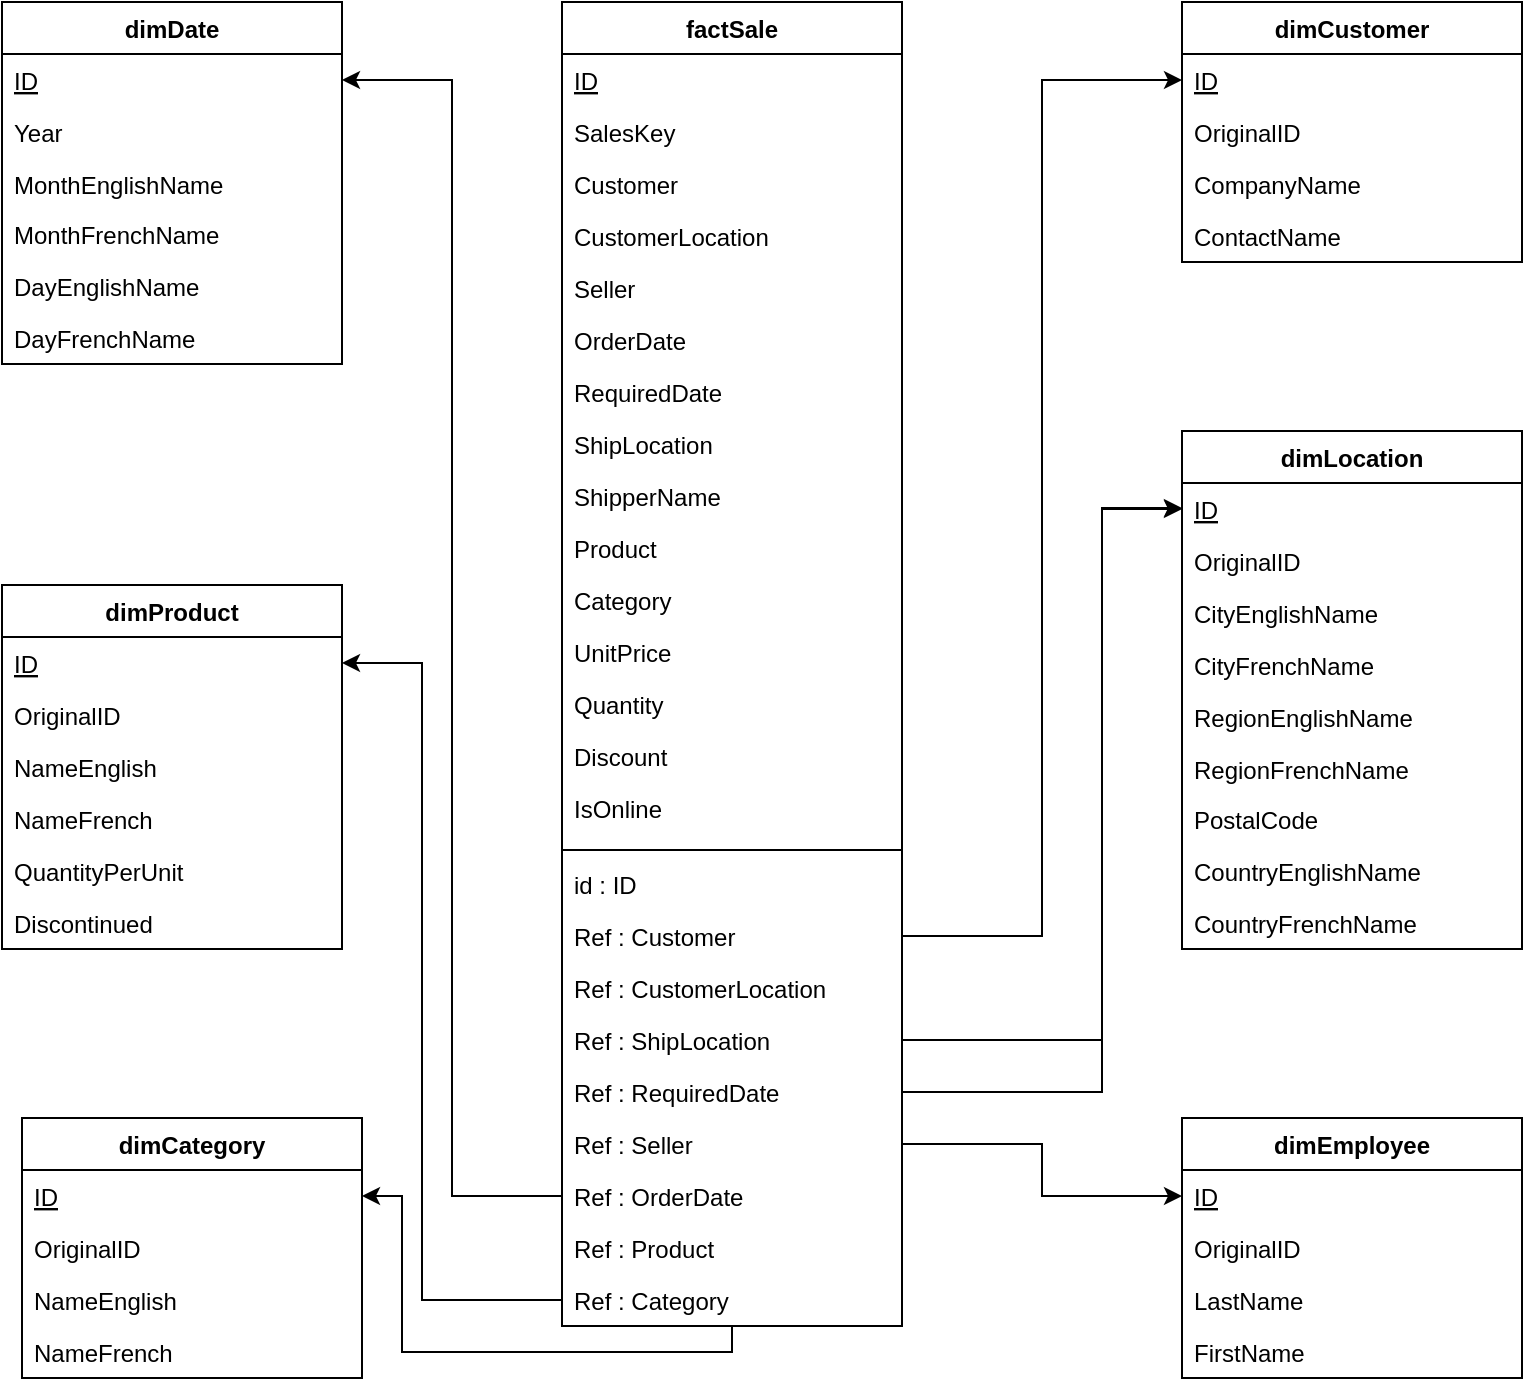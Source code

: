 <mxfile version="20.8.3" type="device"><diagram id="AgbW3ifsxQ3AxNsqvrYq" name="Page-1"><mxGraphModel dx="2331" dy="729" grid="1" gridSize="10" guides="1" tooltips="1" connect="1" arrows="1" fold="1" page="1" pageScale="1" pageWidth="850" pageHeight="1100" math="0" shadow="0"><root><mxCell id="0"/><mxCell id="1" parent="0"/><mxCell id="YAbHm8ADNHYQ8eFQnh-X-140" value="factSale" style="swimlane;fontStyle=1;align=center;verticalAlign=top;childLayout=stackLayout;horizontal=1;startSize=26;horizontalStack=0;resizeParent=1;resizeParentMax=0;resizeLast=0;collapsible=1;marginBottom=0;strokeColor=default;fillColor=#FFFFFF;" parent="1" vertex="1"><mxGeometry x="-510" y="70" width="170" height="662" as="geometry"/></mxCell><mxCell id="YAbHm8ADNHYQ8eFQnh-X-141" value="ID" style="text;strokeColor=none;fillColor=none;align=left;verticalAlign=top;spacingLeft=4;spacingRight=4;overflow=hidden;rotatable=0;points=[[0,0.5],[1,0.5]];portConstraint=eastwest;fontStyle=4" parent="YAbHm8ADNHYQ8eFQnh-X-140" vertex="1"><mxGeometry y="26" width="170" height="26" as="geometry"/></mxCell><mxCell id="YAbHm8ADNHYQ8eFQnh-X-142" value="SalesKey" style="text;strokeColor=none;fillColor=none;align=left;verticalAlign=top;spacingLeft=4;spacingRight=4;overflow=hidden;rotatable=0;points=[[0,0.5],[1,0.5]];portConstraint=eastwest;" parent="YAbHm8ADNHYQ8eFQnh-X-140" vertex="1"><mxGeometry y="52" width="170" height="26" as="geometry"/></mxCell><mxCell id="YAbHm8ADNHYQ8eFQnh-X-143" value="Customer" style="text;strokeColor=none;fillColor=none;align=left;verticalAlign=top;spacingLeft=4;spacingRight=4;overflow=hidden;rotatable=0;points=[[0,0.5],[1,0.5]];portConstraint=eastwest;" parent="YAbHm8ADNHYQ8eFQnh-X-140" vertex="1"><mxGeometry y="78" width="170" height="26" as="geometry"/></mxCell><mxCell id="YAbHm8ADNHYQ8eFQnh-X-144" value="CustomerLocation" style="text;strokeColor=none;fillColor=none;align=left;verticalAlign=top;spacingLeft=4;spacingRight=4;overflow=hidden;rotatable=0;points=[[0,0.5],[1,0.5]];portConstraint=eastwest;" parent="YAbHm8ADNHYQ8eFQnh-X-140" vertex="1"><mxGeometry y="104" width="170" height="26" as="geometry"/></mxCell><mxCell id="YAbHm8ADNHYQ8eFQnh-X-155" value="Seller" style="text;strokeColor=none;fillColor=none;align=left;verticalAlign=top;spacingLeft=4;spacingRight=4;overflow=hidden;rotatable=0;points=[[0,0.5],[1,0.5]];portConstraint=eastwest;" parent="YAbHm8ADNHYQ8eFQnh-X-140" vertex="1"><mxGeometry y="130" width="170" height="26" as="geometry"/></mxCell><mxCell id="YAbHm8ADNHYQ8eFQnh-X-154" value="OrderDate" style="text;strokeColor=none;fillColor=none;align=left;verticalAlign=top;spacingLeft=4;spacingRight=4;overflow=hidden;rotatable=0;points=[[0,0.5],[1,0.5]];portConstraint=eastwest;" parent="YAbHm8ADNHYQ8eFQnh-X-140" vertex="1"><mxGeometry y="156" width="170" height="26" as="geometry"/></mxCell><mxCell id="YAbHm8ADNHYQ8eFQnh-X-153" value="RequiredDate" style="text;strokeColor=none;fillColor=none;align=left;verticalAlign=top;spacingLeft=4;spacingRight=4;overflow=hidden;rotatable=0;points=[[0,0.5],[1,0.5]];portConstraint=eastwest;" parent="YAbHm8ADNHYQ8eFQnh-X-140" vertex="1"><mxGeometry y="182" width="170" height="26" as="geometry"/></mxCell><mxCell id="YAbHm8ADNHYQ8eFQnh-X-152" value="ShipLocation" style="text;strokeColor=none;fillColor=none;align=left;verticalAlign=top;spacingLeft=4;spacingRight=4;overflow=hidden;rotatable=0;points=[[0,0.5],[1,0.5]];portConstraint=eastwest;" parent="YAbHm8ADNHYQ8eFQnh-X-140" vertex="1"><mxGeometry y="208" width="170" height="26" as="geometry"/></mxCell><mxCell id="YAbHm8ADNHYQ8eFQnh-X-151" value="ShipperName" style="text;strokeColor=none;fillColor=none;align=left;verticalAlign=top;spacingLeft=4;spacingRight=4;overflow=hidden;rotatable=0;points=[[0,0.5],[1,0.5]];portConstraint=eastwest;" parent="YAbHm8ADNHYQ8eFQnh-X-140" vertex="1"><mxGeometry y="234" width="170" height="26" as="geometry"/></mxCell><mxCell id="YAbHm8ADNHYQ8eFQnh-X-149" value="Product" style="text;strokeColor=none;fillColor=none;align=left;verticalAlign=top;spacingLeft=4;spacingRight=4;overflow=hidden;rotatable=0;points=[[0,0.5],[1,0.5]];portConstraint=eastwest;" parent="YAbHm8ADNHYQ8eFQnh-X-140" vertex="1"><mxGeometry y="260" width="170" height="26" as="geometry"/></mxCell><mxCell id="YAbHm8ADNHYQ8eFQnh-X-148" value="Category" style="text;strokeColor=none;fillColor=none;align=left;verticalAlign=top;spacingLeft=4;spacingRight=4;overflow=hidden;rotatable=0;points=[[0,0.5],[1,0.5]];portConstraint=eastwest;" parent="YAbHm8ADNHYQ8eFQnh-X-140" vertex="1"><mxGeometry y="286" width="170" height="26" as="geometry"/></mxCell><mxCell id="YAbHm8ADNHYQ8eFQnh-X-147" value="UnitPrice" style="text;strokeColor=none;fillColor=none;align=left;verticalAlign=top;spacingLeft=4;spacingRight=4;overflow=hidden;rotatable=0;points=[[0,0.5],[1,0.5]];portConstraint=eastwest;" parent="YAbHm8ADNHYQ8eFQnh-X-140" vertex="1"><mxGeometry y="312" width="170" height="26" as="geometry"/></mxCell><mxCell id="YAbHm8ADNHYQ8eFQnh-X-146" value="Quantity" style="text;strokeColor=none;fillColor=none;align=left;verticalAlign=top;spacingLeft=4;spacingRight=4;overflow=hidden;rotatable=0;points=[[0,0.5],[1,0.5]];portConstraint=eastwest;" parent="YAbHm8ADNHYQ8eFQnh-X-140" vertex="1"><mxGeometry y="338" width="170" height="26" as="geometry"/></mxCell><mxCell id="YAbHm8ADNHYQ8eFQnh-X-145" value="Discount" style="text;strokeColor=none;fillColor=none;align=left;verticalAlign=top;spacingLeft=4;spacingRight=4;overflow=hidden;rotatable=0;points=[[0,0.5],[1,0.5]];portConstraint=eastwest;" parent="YAbHm8ADNHYQ8eFQnh-X-140" vertex="1"><mxGeometry y="364" width="170" height="26" as="geometry"/></mxCell><mxCell id="YAbHm8ADNHYQ8eFQnh-X-156" value="IsOnline" style="text;strokeColor=none;fillColor=none;align=left;verticalAlign=top;spacingLeft=4;spacingRight=4;overflow=hidden;rotatable=0;points=[[0,0.5],[1,0.5]];portConstraint=eastwest;" parent="YAbHm8ADNHYQ8eFQnh-X-140" vertex="1"><mxGeometry y="390" width="170" height="30" as="geometry"/></mxCell><mxCell id="YAbHm8ADNHYQ8eFQnh-X-157" value="" style="line;strokeWidth=1;fillColor=none;align=left;verticalAlign=middle;spacingTop=-1;spacingLeft=3;spacingRight=3;rotatable=0;labelPosition=right;points=[];portConstraint=eastwest;strokeColor=inherit;" parent="YAbHm8ADNHYQ8eFQnh-X-140" vertex="1"><mxGeometry y="420" width="170" height="8" as="geometry"/></mxCell><mxCell id="YAbHm8ADNHYQ8eFQnh-X-158" value="id : ID " style="text;strokeColor=none;fillColor=none;align=left;verticalAlign=top;spacingLeft=4;spacingRight=4;overflow=hidden;rotatable=0;points=[[0,0.5],[1,0.5]];portConstraint=eastwest;" parent="YAbHm8ADNHYQ8eFQnh-X-140" vertex="1"><mxGeometry y="428" width="170" height="26" as="geometry"/></mxCell><mxCell id="YAbHm8ADNHYQ8eFQnh-X-159" value="Ref : Customer" style="text;strokeColor=none;fillColor=none;align=left;verticalAlign=top;spacingLeft=4;spacingRight=4;overflow=hidden;rotatable=0;points=[[0,0.5],[1,0.5]];portConstraint=eastwest;" parent="YAbHm8ADNHYQ8eFQnh-X-140" vertex="1"><mxGeometry y="454" width="170" height="26" as="geometry"/></mxCell><mxCell id="YAbHm8ADNHYQ8eFQnh-X-160" value="Ref : CustomerLocation" style="text;strokeColor=none;fillColor=none;align=left;verticalAlign=top;spacingLeft=4;spacingRight=4;overflow=hidden;rotatable=0;points=[[0,0.5],[1,0.5]];portConstraint=eastwest;" parent="YAbHm8ADNHYQ8eFQnh-X-140" vertex="1"><mxGeometry y="480" width="170" height="26" as="geometry"/></mxCell><mxCell id="YAbHm8ADNHYQ8eFQnh-X-164" value="Ref : ShipLocation" style="text;strokeColor=none;fillColor=none;align=left;verticalAlign=top;spacingLeft=4;spacingRight=4;overflow=hidden;rotatable=0;points=[[0,0.5],[1,0.5]];portConstraint=eastwest;" parent="YAbHm8ADNHYQ8eFQnh-X-140" vertex="1"><mxGeometry y="506" width="170" height="26" as="geometry"/></mxCell><mxCell id="YAbHm8ADNHYQ8eFQnh-X-163" value="Ref : RequiredDate" style="text;strokeColor=none;fillColor=none;align=left;verticalAlign=top;spacingLeft=4;spacingRight=4;overflow=hidden;rotatable=0;points=[[0,0.5],[1,0.5]];portConstraint=eastwest;" parent="YAbHm8ADNHYQ8eFQnh-X-140" vertex="1"><mxGeometry y="532" width="170" height="26" as="geometry"/></mxCell><mxCell id="YAbHm8ADNHYQ8eFQnh-X-161" value="Ref : Seller" style="text;strokeColor=none;fillColor=none;align=left;verticalAlign=top;spacingLeft=4;spacingRight=4;overflow=hidden;rotatable=0;points=[[0,0.5],[1,0.5]];portConstraint=eastwest;" parent="YAbHm8ADNHYQ8eFQnh-X-140" vertex="1"><mxGeometry y="558" width="170" height="26" as="geometry"/></mxCell><mxCell id="YAbHm8ADNHYQ8eFQnh-X-162" value="Ref : OrderDate" style="text;strokeColor=none;fillColor=none;align=left;verticalAlign=top;spacingLeft=4;spacingRight=4;overflow=hidden;rotatable=0;points=[[0,0.5],[1,0.5]];portConstraint=eastwest;" parent="YAbHm8ADNHYQ8eFQnh-X-140" vertex="1"><mxGeometry y="584" width="170" height="26" as="geometry"/></mxCell><mxCell id="YAbHm8ADNHYQ8eFQnh-X-165" value="Ref : Product" style="text;strokeColor=none;fillColor=none;align=left;verticalAlign=top;spacingLeft=4;spacingRight=4;overflow=hidden;rotatable=0;points=[[0,0.5],[1,0.5]];portConstraint=eastwest;" parent="YAbHm8ADNHYQ8eFQnh-X-140" vertex="1"><mxGeometry y="610" width="170" height="26" as="geometry"/></mxCell><mxCell id="YAbHm8ADNHYQ8eFQnh-X-166" value="Ref : Category" style="text;strokeColor=none;fillColor=none;align=left;verticalAlign=top;spacingLeft=4;spacingRight=4;overflow=hidden;rotatable=0;points=[[0,0.5],[1,0.5]];portConstraint=eastwest;" parent="YAbHm8ADNHYQ8eFQnh-X-140" vertex="1"><mxGeometry y="636" width="170" height="26" as="geometry"/></mxCell><mxCell id="YAbHm8ADNHYQ8eFQnh-X-167" value="dimCustomer" style="swimlane;fontStyle=1;align=center;verticalAlign=top;childLayout=stackLayout;horizontal=1;startSize=26;horizontalStack=0;resizeParent=1;resizeParentMax=0;resizeLast=0;collapsible=1;marginBottom=0;strokeColor=default;fillColor=#FFFFFF;" parent="1" vertex="1"><mxGeometry x="-200" y="70" width="170" height="130" as="geometry"/></mxCell><mxCell id="YAbHm8ADNHYQ8eFQnh-X-168" value="ID" style="text;strokeColor=none;fillColor=none;align=left;verticalAlign=top;spacingLeft=4;spacingRight=4;overflow=hidden;rotatable=0;points=[[0,0.5],[1,0.5]];portConstraint=eastwest;fontStyle=4" parent="YAbHm8ADNHYQ8eFQnh-X-167" vertex="1"><mxGeometry y="26" width="170" height="26" as="geometry"/></mxCell><mxCell id="YAbHm8ADNHYQ8eFQnh-X-169" value="OriginalID&#10;" style="text;strokeColor=none;fillColor=none;align=left;verticalAlign=top;spacingLeft=4;spacingRight=4;overflow=hidden;rotatable=0;points=[[0,0.5],[1,0.5]];portConstraint=eastwest;" parent="YAbHm8ADNHYQ8eFQnh-X-167" vertex="1"><mxGeometry y="52" width="170" height="26" as="geometry"/></mxCell><mxCell id="YAbHm8ADNHYQ8eFQnh-X-193" value="CompanyName" style="text;strokeColor=none;fillColor=none;align=left;verticalAlign=top;spacingLeft=4;spacingRight=4;overflow=hidden;rotatable=0;points=[[0,0.5],[1,0.5]];portConstraint=eastwest;" parent="YAbHm8ADNHYQ8eFQnh-X-167" vertex="1"><mxGeometry y="78" width="170" height="26" as="geometry"/></mxCell><mxCell id="YAbHm8ADNHYQ8eFQnh-X-198" value="ContactName" style="text;strokeColor=none;fillColor=none;align=left;verticalAlign=top;spacingLeft=4;spacingRight=4;overflow=hidden;rotatable=0;points=[[0,0.5],[1,0.5]];portConstraint=eastwest;" parent="YAbHm8ADNHYQ8eFQnh-X-167" vertex="1"><mxGeometry y="104" width="170" height="26" as="geometry"/></mxCell><mxCell id="YAbHm8ADNHYQ8eFQnh-X-199" value="dimLocation" style="swimlane;fontStyle=1;align=center;verticalAlign=top;childLayout=stackLayout;horizontal=1;startSize=26;horizontalStack=0;resizeParent=1;resizeParentMax=0;resizeLast=0;collapsible=1;marginBottom=0;strokeColor=default;fillColor=#FFFFFF;" parent="1" vertex="1"><mxGeometry x="-200" y="284.5" width="170" height="259" as="geometry"/></mxCell><mxCell id="YAbHm8ADNHYQ8eFQnh-X-200" value="ID" style="text;strokeColor=none;fillColor=none;align=left;verticalAlign=top;spacingLeft=4;spacingRight=4;overflow=hidden;rotatable=0;points=[[0,0.5],[1,0.5]];portConstraint=eastwest;fontStyle=4" parent="YAbHm8ADNHYQ8eFQnh-X-199" vertex="1"><mxGeometry y="26" width="170" height="26" as="geometry"/></mxCell><mxCell id="YAbHm8ADNHYQ8eFQnh-X-201" value="OriginalID&#10;" style="text;strokeColor=none;fillColor=none;align=left;verticalAlign=top;spacingLeft=4;spacingRight=4;overflow=hidden;rotatable=0;points=[[0,0.5],[1,0.5]];portConstraint=eastwest;" parent="YAbHm8ADNHYQ8eFQnh-X-199" vertex="1"><mxGeometry y="52" width="170" height="26" as="geometry"/></mxCell><mxCell id="YAbHm8ADNHYQ8eFQnh-X-202" value="CityEnglishName" style="text;strokeColor=none;fillColor=none;align=left;verticalAlign=top;spacingLeft=4;spacingRight=4;overflow=hidden;rotatable=0;points=[[0,0.5],[1,0.5]];portConstraint=eastwest;" parent="YAbHm8ADNHYQ8eFQnh-X-199" vertex="1"><mxGeometry y="78" width="170" height="26" as="geometry"/></mxCell><mxCell id="YAbHm8ADNHYQ8eFQnh-X-218" value="CityFrenchName" style="text;strokeColor=none;fillColor=none;align=left;verticalAlign=top;spacingLeft=4;spacingRight=4;overflow=hidden;rotatable=0;points=[[0,0.5],[1,0.5]];portConstraint=eastwest;" parent="YAbHm8ADNHYQ8eFQnh-X-199" vertex="1"><mxGeometry y="104" width="170" height="26" as="geometry"/></mxCell><mxCell id="YAbHm8ADNHYQ8eFQnh-X-203" value="RegionEnglishName" style="text;strokeColor=none;fillColor=none;align=left;verticalAlign=top;spacingLeft=4;spacingRight=4;overflow=hidden;rotatable=0;points=[[0,0.5],[1,0.5]];portConstraint=eastwest;" parent="YAbHm8ADNHYQ8eFQnh-X-199" vertex="1"><mxGeometry y="130" width="170" height="26" as="geometry"/></mxCell><mxCell id="YAbHm8ADNHYQ8eFQnh-X-219" value="RegionFrenchName" style="text;strokeColor=none;fillColor=none;align=left;verticalAlign=top;spacingLeft=4;spacingRight=4;overflow=hidden;rotatable=0;points=[[0,0.5],[1,0.5]];portConstraint=eastwest;" parent="YAbHm8ADNHYQ8eFQnh-X-199" vertex="1"><mxGeometry y="156" width="170" height="25" as="geometry"/></mxCell><mxCell id="YAbHm8ADNHYQ8eFQnh-X-204" value="PostalCode" style="text;strokeColor=none;fillColor=none;align=left;verticalAlign=top;spacingLeft=4;spacingRight=4;overflow=hidden;rotatable=0;points=[[0,0.5],[1,0.5]];portConstraint=eastwest;" parent="YAbHm8ADNHYQ8eFQnh-X-199" vertex="1"><mxGeometry y="181" width="170" height="26" as="geometry"/></mxCell><mxCell id="YAbHm8ADNHYQ8eFQnh-X-205" value="CountryEnglishName" style="text;strokeColor=none;fillColor=none;align=left;verticalAlign=top;spacingLeft=4;spacingRight=4;overflow=hidden;rotatable=0;points=[[0,0.5],[1,0.5]];portConstraint=eastwest;" parent="YAbHm8ADNHYQ8eFQnh-X-199" vertex="1"><mxGeometry y="207" width="170" height="26" as="geometry"/></mxCell><mxCell id="YAbHm8ADNHYQ8eFQnh-X-220" value="CountryFrenchName" style="text;strokeColor=none;fillColor=none;align=left;verticalAlign=top;spacingLeft=4;spacingRight=4;overflow=hidden;rotatable=0;points=[[0,0.5],[1,0.5]];portConstraint=eastwest;" parent="YAbHm8ADNHYQ8eFQnh-X-199" vertex="1"><mxGeometry y="233" width="170" height="26" as="geometry"/></mxCell><mxCell id="YAbHm8ADNHYQ8eFQnh-X-206" value="dimEmployee" style="swimlane;fontStyle=1;align=center;verticalAlign=top;childLayout=stackLayout;horizontal=1;startSize=26;horizontalStack=0;resizeParent=1;resizeParentMax=0;resizeLast=0;collapsible=1;marginBottom=0;strokeColor=default;fillColor=#FFFFFF;" parent="1" vertex="1"><mxGeometry x="-200" y="628" width="170" height="130" as="geometry"/></mxCell><mxCell id="YAbHm8ADNHYQ8eFQnh-X-207" value="ID" style="text;strokeColor=none;fillColor=none;align=left;verticalAlign=top;spacingLeft=4;spacingRight=4;overflow=hidden;rotatable=0;points=[[0,0.5],[1,0.5]];portConstraint=eastwest;fontStyle=4" parent="YAbHm8ADNHYQ8eFQnh-X-206" vertex="1"><mxGeometry y="26" width="170" height="26" as="geometry"/></mxCell><mxCell id="YAbHm8ADNHYQ8eFQnh-X-208" value="OriginalID&#10;" style="text;strokeColor=none;fillColor=none;align=left;verticalAlign=top;spacingLeft=4;spacingRight=4;overflow=hidden;rotatable=0;points=[[0,0.5],[1,0.5]];portConstraint=eastwest;" parent="YAbHm8ADNHYQ8eFQnh-X-206" vertex="1"><mxGeometry y="52" width="170" height="26" as="geometry"/></mxCell><mxCell id="YAbHm8ADNHYQ8eFQnh-X-209" value="LastName" style="text;strokeColor=none;fillColor=none;align=left;verticalAlign=top;spacingLeft=4;spacingRight=4;overflow=hidden;rotatable=0;points=[[0,0.5],[1,0.5]];portConstraint=eastwest;" parent="YAbHm8ADNHYQ8eFQnh-X-206" vertex="1"><mxGeometry y="78" width="170" height="26" as="geometry"/></mxCell><mxCell id="YAbHm8ADNHYQ8eFQnh-X-210" value="FirstName" style="text;strokeColor=none;fillColor=none;align=left;verticalAlign=top;spacingLeft=4;spacingRight=4;overflow=hidden;rotatable=0;points=[[0,0.5],[1,0.5]];portConstraint=eastwest;" parent="YAbHm8ADNHYQ8eFQnh-X-206" vertex="1"><mxGeometry y="104" width="170" height="26" as="geometry"/></mxCell><mxCell id="YAbHm8ADNHYQ8eFQnh-X-213" value="dimDate" style="swimlane;fontStyle=1;align=center;verticalAlign=top;childLayout=stackLayout;horizontal=1;startSize=26;horizontalStack=0;resizeParent=1;resizeParentMax=0;resizeLast=0;collapsible=1;marginBottom=0;strokeColor=default;fillColor=#FFFFFF;" parent="1" vertex="1"><mxGeometry x="-790" y="70" width="170" height="181" as="geometry"/></mxCell><mxCell id="YAbHm8ADNHYQ8eFQnh-X-214" value="ID" style="text;strokeColor=none;fillColor=none;align=left;verticalAlign=top;spacingLeft=4;spacingRight=4;overflow=hidden;rotatable=0;points=[[0,0.5],[1,0.5]];portConstraint=eastwest;fontStyle=4" parent="YAbHm8ADNHYQ8eFQnh-X-213" vertex="1"><mxGeometry y="26" width="170" height="26" as="geometry"/></mxCell><mxCell id="YAbHm8ADNHYQ8eFQnh-X-215" value="Year" style="text;strokeColor=none;fillColor=none;align=left;verticalAlign=top;spacingLeft=4;spacingRight=4;overflow=hidden;rotatable=0;points=[[0,0.5],[1,0.5]];portConstraint=eastwest;" parent="YAbHm8ADNHYQ8eFQnh-X-213" vertex="1"><mxGeometry y="52" width="170" height="26" as="geometry"/></mxCell><mxCell id="YAbHm8ADNHYQ8eFQnh-X-229" value="MonthEnglishName" style="text;strokeColor=none;fillColor=none;align=left;verticalAlign=top;spacingLeft=4;spacingRight=4;overflow=hidden;rotatable=0;points=[[0,0.5],[1,0.5]];portConstraint=eastwest;" parent="YAbHm8ADNHYQ8eFQnh-X-213" vertex="1"><mxGeometry y="78" width="170" height="25" as="geometry"/></mxCell><mxCell id="YAbHm8ADNHYQ8eFQnh-X-222" value="MonthFrenchName" style="text;strokeColor=none;fillColor=none;align=left;verticalAlign=top;spacingLeft=4;spacingRight=4;overflow=hidden;rotatable=0;points=[[0,0.5],[1,0.5]];portConstraint=eastwest;" parent="YAbHm8ADNHYQ8eFQnh-X-213" vertex="1"><mxGeometry y="103" width="170" height="26" as="geometry"/></mxCell><mxCell id="YAbHm8ADNHYQ8eFQnh-X-228" value="DayEnglishName" style="text;strokeColor=none;fillColor=none;align=left;verticalAlign=top;spacingLeft=4;spacingRight=4;overflow=hidden;rotatable=0;points=[[0,0.5],[1,0.5]];portConstraint=eastwest;" parent="YAbHm8ADNHYQ8eFQnh-X-213" vertex="1"><mxGeometry y="129" width="170" height="26" as="geometry"/></mxCell><mxCell id="YAbHm8ADNHYQ8eFQnh-X-230" value="DayFrenchName" style="text;strokeColor=none;fillColor=none;align=left;verticalAlign=top;spacingLeft=4;spacingRight=4;overflow=hidden;rotatable=0;points=[[0,0.5],[1,0.5]];portConstraint=eastwest;" parent="YAbHm8ADNHYQ8eFQnh-X-213" vertex="1"><mxGeometry y="155" width="170" height="26" as="geometry"/></mxCell><mxCell id="YAbHm8ADNHYQ8eFQnh-X-231" value="dimProduct" style="swimlane;fontStyle=1;align=center;verticalAlign=top;childLayout=stackLayout;horizontal=1;startSize=26;horizontalStack=0;resizeParent=1;resizeParentMax=0;resizeLast=0;collapsible=1;marginBottom=0;strokeColor=default;fillColor=#FFFFFF;" parent="1" vertex="1"><mxGeometry x="-790" y="361.5" width="170" height="182" as="geometry"/></mxCell><mxCell id="YAbHm8ADNHYQ8eFQnh-X-232" value="ID" style="text;strokeColor=none;fillColor=none;align=left;verticalAlign=top;spacingLeft=4;spacingRight=4;overflow=hidden;rotatable=0;points=[[0,0.5],[1,0.5]];portConstraint=eastwest;fontStyle=4" parent="YAbHm8ADNHYQ8eFQnh-X-231" vertex="1"><mxGeometry y="26" width="170" height="26" as="geometry"/></mxCell><mxCell id="YAbHm8ADNHYQ8eFQnh-X-238" value="OriginalID" style="text;strokeColor=none;fillColor=none;align=left;verticalAlign=top;spacingLeft=4;spacingRight=4;overflow=hidden;rotatable=0;points=[[0,0.5],[1,0.5]];portConstraint=eastwest;" parent="YAbHm8ADNHYQ8eFQnh-X-231" vertex="1"><mxGeometry y="52" width="170" height="26" as="geometry"/></mxCell><mxCell id="YAbHm8ADNHYQ8eFQnh-X-239" value="NameEnglish" style="text;strokeColor=none;fillColor=none;align=left;verticalAlign=top;spacingLeft=4;spacingRight=4;overflow=hidden;rotatable=0;points=[[0,0.5],[1,0.5]];portConstraint=eastwest;" parent="YAbHm8ADNHYQ8eFQnh-X-231" vertex="1"><mxGeometry y="78" width="170" height="26" as="geometry"/></mxCell><mxCell id="YAbHm8ADNHYQ8eFQnh-X-240" value="NameFrench" style="text;strokeColor=none;fillColor=none;align=left;verticalAlign=top;spacingLeft=4;spacingRight=4;overflow=hidden;rotatable=0;points=[[0,0.5],[1,0.5]];portConstraint=eastwest;" parent="YAbHm8ADNHYQ8eFQnh-X-231" vertex="1"><mxGeometry y="104" width="170" height="26" as="geometry"/></mxCell><mxCell id="YAbHm8ADNHYQ8eFQnh-X-241" value="QuantityPerUnit" style="text;strokeColor=none;fillColor=none;align=left;verticalAlign=top;spacingLeft=4;spacingRight=4;overflow=hidden;rotatable=0;points=[[0,0.5],[1,0.5]];portConstraint=eastwest;" parent="YAbHm8ADNHYQ8eFQnh-X-231" vertex="1"><mxGeometry y="130" width="170" height="26" as="geometry"/></mxCell><mxCell id="YAbHm8ADNHYQ8eFQnh-X-242" value="Discontinued" style="text;strokeColor=none;fillColor=none;align=left;verticalAlign=top;spacingLeft=4;spacingRight=4;overflow=hidden;rotatable=0;points=[[0,0.5],[1,0.5]];portConstraint=eastwest;" parent="YAbHm8ADNHYQ8eFQnh-X-231" vertex="1"><mxGeometry y="156" width="170" height="26" as="geometry"/></mxCell><mxCell id="YAbHm8ADNHYQ8eFQnh-X-243" value="dimCategory" style="swimlane;fontStyle=1;align=center;verticalAlign=top;childLayout=stackLayout;horizontal=1;startSize=26;horizontalStack=0;resizeParent=1;resizeParentMax=0;resizeLast=0;collapsible=1;marginBottom=0;strokeColor=default;fillColor=#FFFFFF;" parent="1" vertex="1"><mxGeometry x="-780" y="628" width="170" height="130" as="geometry"/></mxCell><mxCell id="YAbHm8ADNHYQ8eFQnh-X-244" value="ID" style="text;strokeColor=none;fillColor=none;align=left;verticalAlign=top;spacingLeft=4;spacingRight=4;overflow=hidden;rotatable=0;points=[[0,0.5],[1,0.5]];portConstraint=eastwest;fontStyle=4" parent="YAbHm8ADNHYQ8eFQnh-X-243" vertex="1"><mxGeometry y="26" width="170" height="26" as="geometry"/></mxCell><mxCell id="YAbHm8ADNHYQ8eFQnh-X-245" value="OriginalID" style="text;strokeColor=none;fillColor=none;align=left;verticalAlign=top;spacingLeft=4;spacingRight=4;overflow=hidden;rotatable=0;points=[[0,0.5],[1,0.5]];portConstraint=eastwest;" parent="YAbHm8ADNHYQ8eFQnh-X-243" vertex="1"><mxGeometry y="52" width="170" height="26" as="geometry"/></mxCell><mxCell id="YAbHm8ADNHYQ8eFQnh-X-246" value="NameEnglish" style="text;strokeColor=none;fillColor=none;align=left;verticalAlign=top;spacingLeft=4;spacingRight=4;overflow=hidden;rotatable=0;points=[[0,0.5],[1,0.5]];portConstraint=eastwest;" parent="YAbHm8ADNHYQ8eFQnh-X-243" vertex="1"><mxGeometry y="78" width="170" height="26" as="geometry"/></mxCell><mxCell id="YAbHm8ADNHYQ8eFQnh-X-247" value="NameFrench" style="text;strokeColor=none;fillColor=none;align=left;verticalAlign=top;spacingLeft=4;spacingRight=4;overflow=hidden;rotatable=0;points=[[0,0.5],[1,0.5]];portConstraint=eastwest;" parent="YAbHm8ADNHYQ8eFQnh-X-243" vertex="1"><mxGeometry y="104" width="170" height="26" as="geometry"/></mxCell><mxCell id="YAbHm8ADNHYQ8eFQnh-X-251" style="edgeStyle=orthogonalEdgeStyle;rounded=0;orthogonalLoop=1;jettySize=auto;html=1;entryX=0;entryY=0.5;entryDx=0;entryDy=0;" parent="1" source="YAbHm8ADNHYQ8eFQnh-X-159" target="YAbHm8ADNHYQ8eFQnh-X-168" edge="1"><mxGeometry relative="1" as="geometry"/></mxCell><mxCell id="YAbHm8ADNHYQ8eFQnh-X-252" style="edgeStyle=orthogonalEdgeStyle;rounded=0;orthogonalLoop=1;jettySize=auto;html=1;exitX=1;exitY=0.5;exitDx=0;exitDy=0;" parent="1" source="YAbHm8ADNHYQ8eFQnh-X-164" target="YAbHm8ADNHYQ8eFQnh-X-200" edge="1"><mxGeometry relative="1" as="geometry"><Array as="points"><mxPoint x="-240" y="589"/><mxPoint x="-240" y="323"/></Array></mxGeometry></mxCell><mxCell id="YAbHm8ADNHYQ8eFQnh-X-253" style="edgeStyle=orthogonalEdgeStyle;rounded=0;orthogonalLoop=1;jettySize=auto;html=1;entryX=0;entryY=0.5;entryDx=0;entryDy=0;" parent="1" source="YAbHm8ADNHYQ8eFQnh-X-161" target="YAbHm8ADNHYQ8eFQnh-X-207" edge="1"><mxGeometry relative="1" as="geometry"/></mxCell><mxCell id="YAbHm8ADNHYQ8eFQnh-X-254" style="edgeStyle=orthogonalEdgeStyle;rounded=0;orthogonalLoop=1;jettySize=auto;html=1;entryX=0;entryY=0.5;entryDx=0;entryDy=0;" parent="1" source="YAbHm8ADNHYQ8eFQnh-X-163" target="YAbHm8ADNHYQ8eFQnh-X-200" edge="1"><mxGeometry relative="1" as="geometry"><Array as="points"><mxPoint x="-240" y="615"/><mxPoint x="-240" y="323"/></Array></mxGeometry></mxCell><mxCell id="YAbHm8ADNHYQ8eFQnh-X-255" style="edgeStyle=orthogonalEdgeStyle;rounded=0;orthogonalLoop=1;jettySize=auto;html=1;entryX=1;entryY=0.5;entryDx=0;entryDy=0;" parent="1" source="YAbHm8ADNHYQ8eFQnh-X-162" target="YAbHm8ADNHYQ8eFQnh-X-214" edge="1"><mxGeometry relative="1" as="geometry"/></mxCell><mxCell id="YAbHm8ADNHYQ8eFQnh-X-256" style="edgeStyle=orthogonalEdgeStyle;rounded=0;orthogonalLoop=1;jettySize=auto;html=1;entryX=1;entryY=0.5;entryDx=0;entryDy=0;" parent="1" target="YAbHm8ADNHYQ8eFQnh-X-232" edge="1"><mxGeometry relative="1" as="geometry"><Array as="points"><mxPoint x="-580" y="719"/><mxPoint x="-580" y="401"/></Array><mxPoint x="-510" y="719" as="sourcePoint"/></mxGeometry></mxCell><mxCell id="YAbHm8ADNHYQ8eFQnh-X-257" style="edgeStyle=orthogonalEdgeStyle;rounded=0;orthogonalLoop=1;jettySize=auto;html=1;entryX=1;entryY=0.5;entryDx=0;entryDy=0;" parent="1" source="YAbHm8ADNHYQ8eFQnh-X-166" target="YAbHm8ADNHYQ8eFQnh-X-244" edge="1"><mxGeometry relative="1" as="geometry"><Array as="points"><mxPoint x="-590" y="745"/><mxPoint x="-590" y="667"/></Array></mxGeometry></mxCell></root></mxGraphModel></diagram></mxfile>